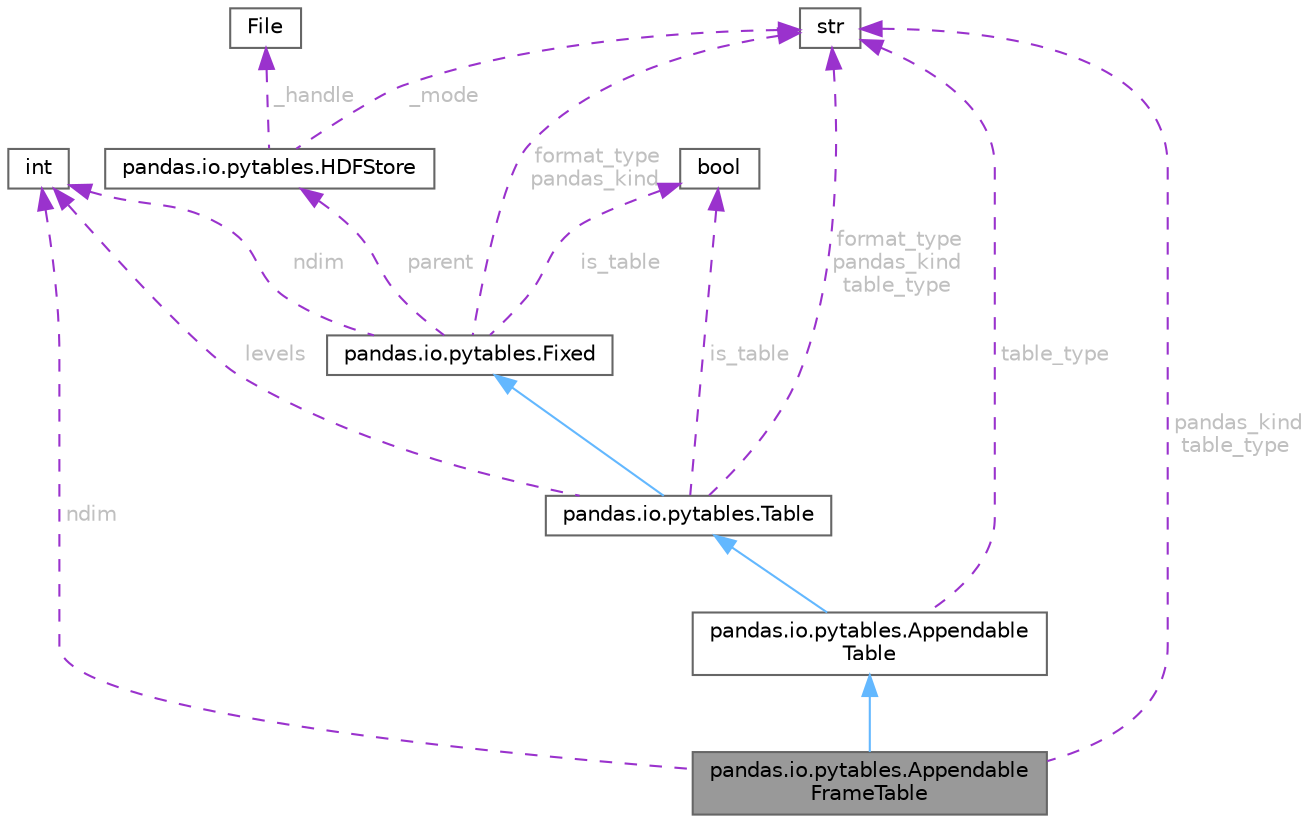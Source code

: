 digraph "pandas.io.pytables.AppendableFrameTable"
{
 // LATEX_PDF_SIZE
  bgcolor="transparent";
  edge [fontname=Helvetica,fontsize=10,labelfontname=Helvetica,labelfontsize=10];
  node [fontname=Helvetica,fontsize=10,shape=box,height=0.2,width=0.4];
  Node1 [id="Node000001",label="pandas.io.pytables.Appendable\lFrameTable",height=0.2,width=0.4,color="gray40", fillcolor="grey60", style="filled", fontcolor="black",tooltip=" "];
  Node2 -> Node1 [id="edge16_Node000001_Node000002",dir="back",color="steelblue1",style="solid",tooltip=" "];
  Node2 [id="Node000002",label="pandas.io.pytables.Appendable\lTable",height=0.2,width=0.4,color="gray40", fillcolor="white", style="filled",URL="$classpandas_1_1io_1_1pytables_1_1AppendableTable.html",tooltip=" "];
  Node3 -> Node2 [id="edge17_Node000002_Node000003",dir="back",color="steelblue1",style="solid",tooltip=" "];
  Node3 [id="Node000003",label="pandas.io.pytables.Table",height=0.2,width=0.4,color="gray40", fillcolor="white", style="filled",URL="$classpandas_1_1io_1_1pytables_1_1Table.html",tooltip=" "];
  Node4 -> Node3 [id="edge18_Node000003_Node000004",dir="back",color="steelblue1",style="solid",tooltip=" "];
  Node4 [id="Node000004",label="pandas.io.pytables.Fixed",height=0.2,width=0.4,color="gray40", fillcolor="white", style="filled",URL="$classpandas_1_1io_1_1pytables_1_1Fixed.html",tooltip=" "];
  Node5 -> Node4 [id="edge19_Node000004_Node000005",dir="back",color="darkorchid3",style="dashed",tooltip=" ",label=" format_type\npandas_kind",fontcolor="grey" ];
  Node5 [id="Node000005",label="str",height=0.2,width=0.4,color="gray40", fillcolor="white", style="filled",tooltip=" "];
  Node6 -> Node4 [id="edge20_Node000004_Node000006",dir="back",color="darkorchid3",style="dashed",tooltip=" ",label=" ndim",fontcolor="grey" ];
  Node6 [id="Node000006",label="int",height=0.2,width=0.4,color="gray40", fillcolor="white", style="filled",tooltip=" "];
  Node7 -> Node4 [id="edge21_Node000004_Node000007",dir="back",color="darkorchid3",style="dashed",tooltip=" ",label=" parent",fontcolor="grey" ];
  Node7 [id="Node000007",label="pandas.io.pytables.HDFStore",height=0.2,width=0.4,color="gray40", fillcolor="white", style="filled",URL="$classpandas_1_1io_1_1pytables_1_1HDFStore.html",tooltip=" "];
  Node8 -> Node7 [id="edge22_Node000007_Node000008",dir="back",color="darkorchid3",style="dashed",tooltip=" ",label=" _handle",fontcolor="grey" ];
  Node8 [id="Node000008",label="File",height=0.2,width=0.4,color="gray40", fillcolor="white", style="filled",tooltip=" "];
  Node5 -> Node7 [id="edge23_Node000007_Node000005",dir="back",color="darkorchid3",style="dashed",tooltip=" ",label=" _mode",fontcolor="grey" ];
  Node9 -> Node4 [id="edge24_Node000004_Node000009",dir="back",color="darkorchid3",style="dashed",tooltip=" ",label=" is_table",fontcolor="grey" ];
  Node9 [id="Node000009",label="bool",height=0.2,width=0.4,color="gray40", fillcolor="white", style="filled",tooltip=" "];
  Node5 -> Node3 [id="edge25_Node000003_Node000005",dir="back",color="darkorchid3",style="dashed",tooltip=" ",label=" format_type\npandas_kind\ntable_type",fontcolor="grey" ];
  Node6 -> Node3 [id="edge26_Node000003_Node000006",dir="back",color="darkorchid3",style="dashed",tooltip=" ",label=" levels",fontcolor="grey" ];
  Node9 -> Node3 [id="edge27_Node000003_Node000009",dir="back",color="darkorchid3",style="dashed",tooltip=" ",label=" is_table",fontcolor="grey" ];
  Node5 -> Node2 [id="edge28_Node000002_Node000005",dir="back",color="darkorchid3",style="dashed",tooltip=" ",label=" table_type",fontcolor="grey" ];
  Node5 -> Node1 [id="edge29_Node000001_Node000005",dir="back",color="darkorchid3",style="dashed",tooltip=" ",label=" pandas_kind\ntable_type",fontcolor="grey" ];
  Node6 -> Node1 [id="edge30_Node000001_Node000006",dir="back",color="darkorchid3",style="dashed",tooltip=" ",label=" ndim",fontcolor="grey" ];
}
